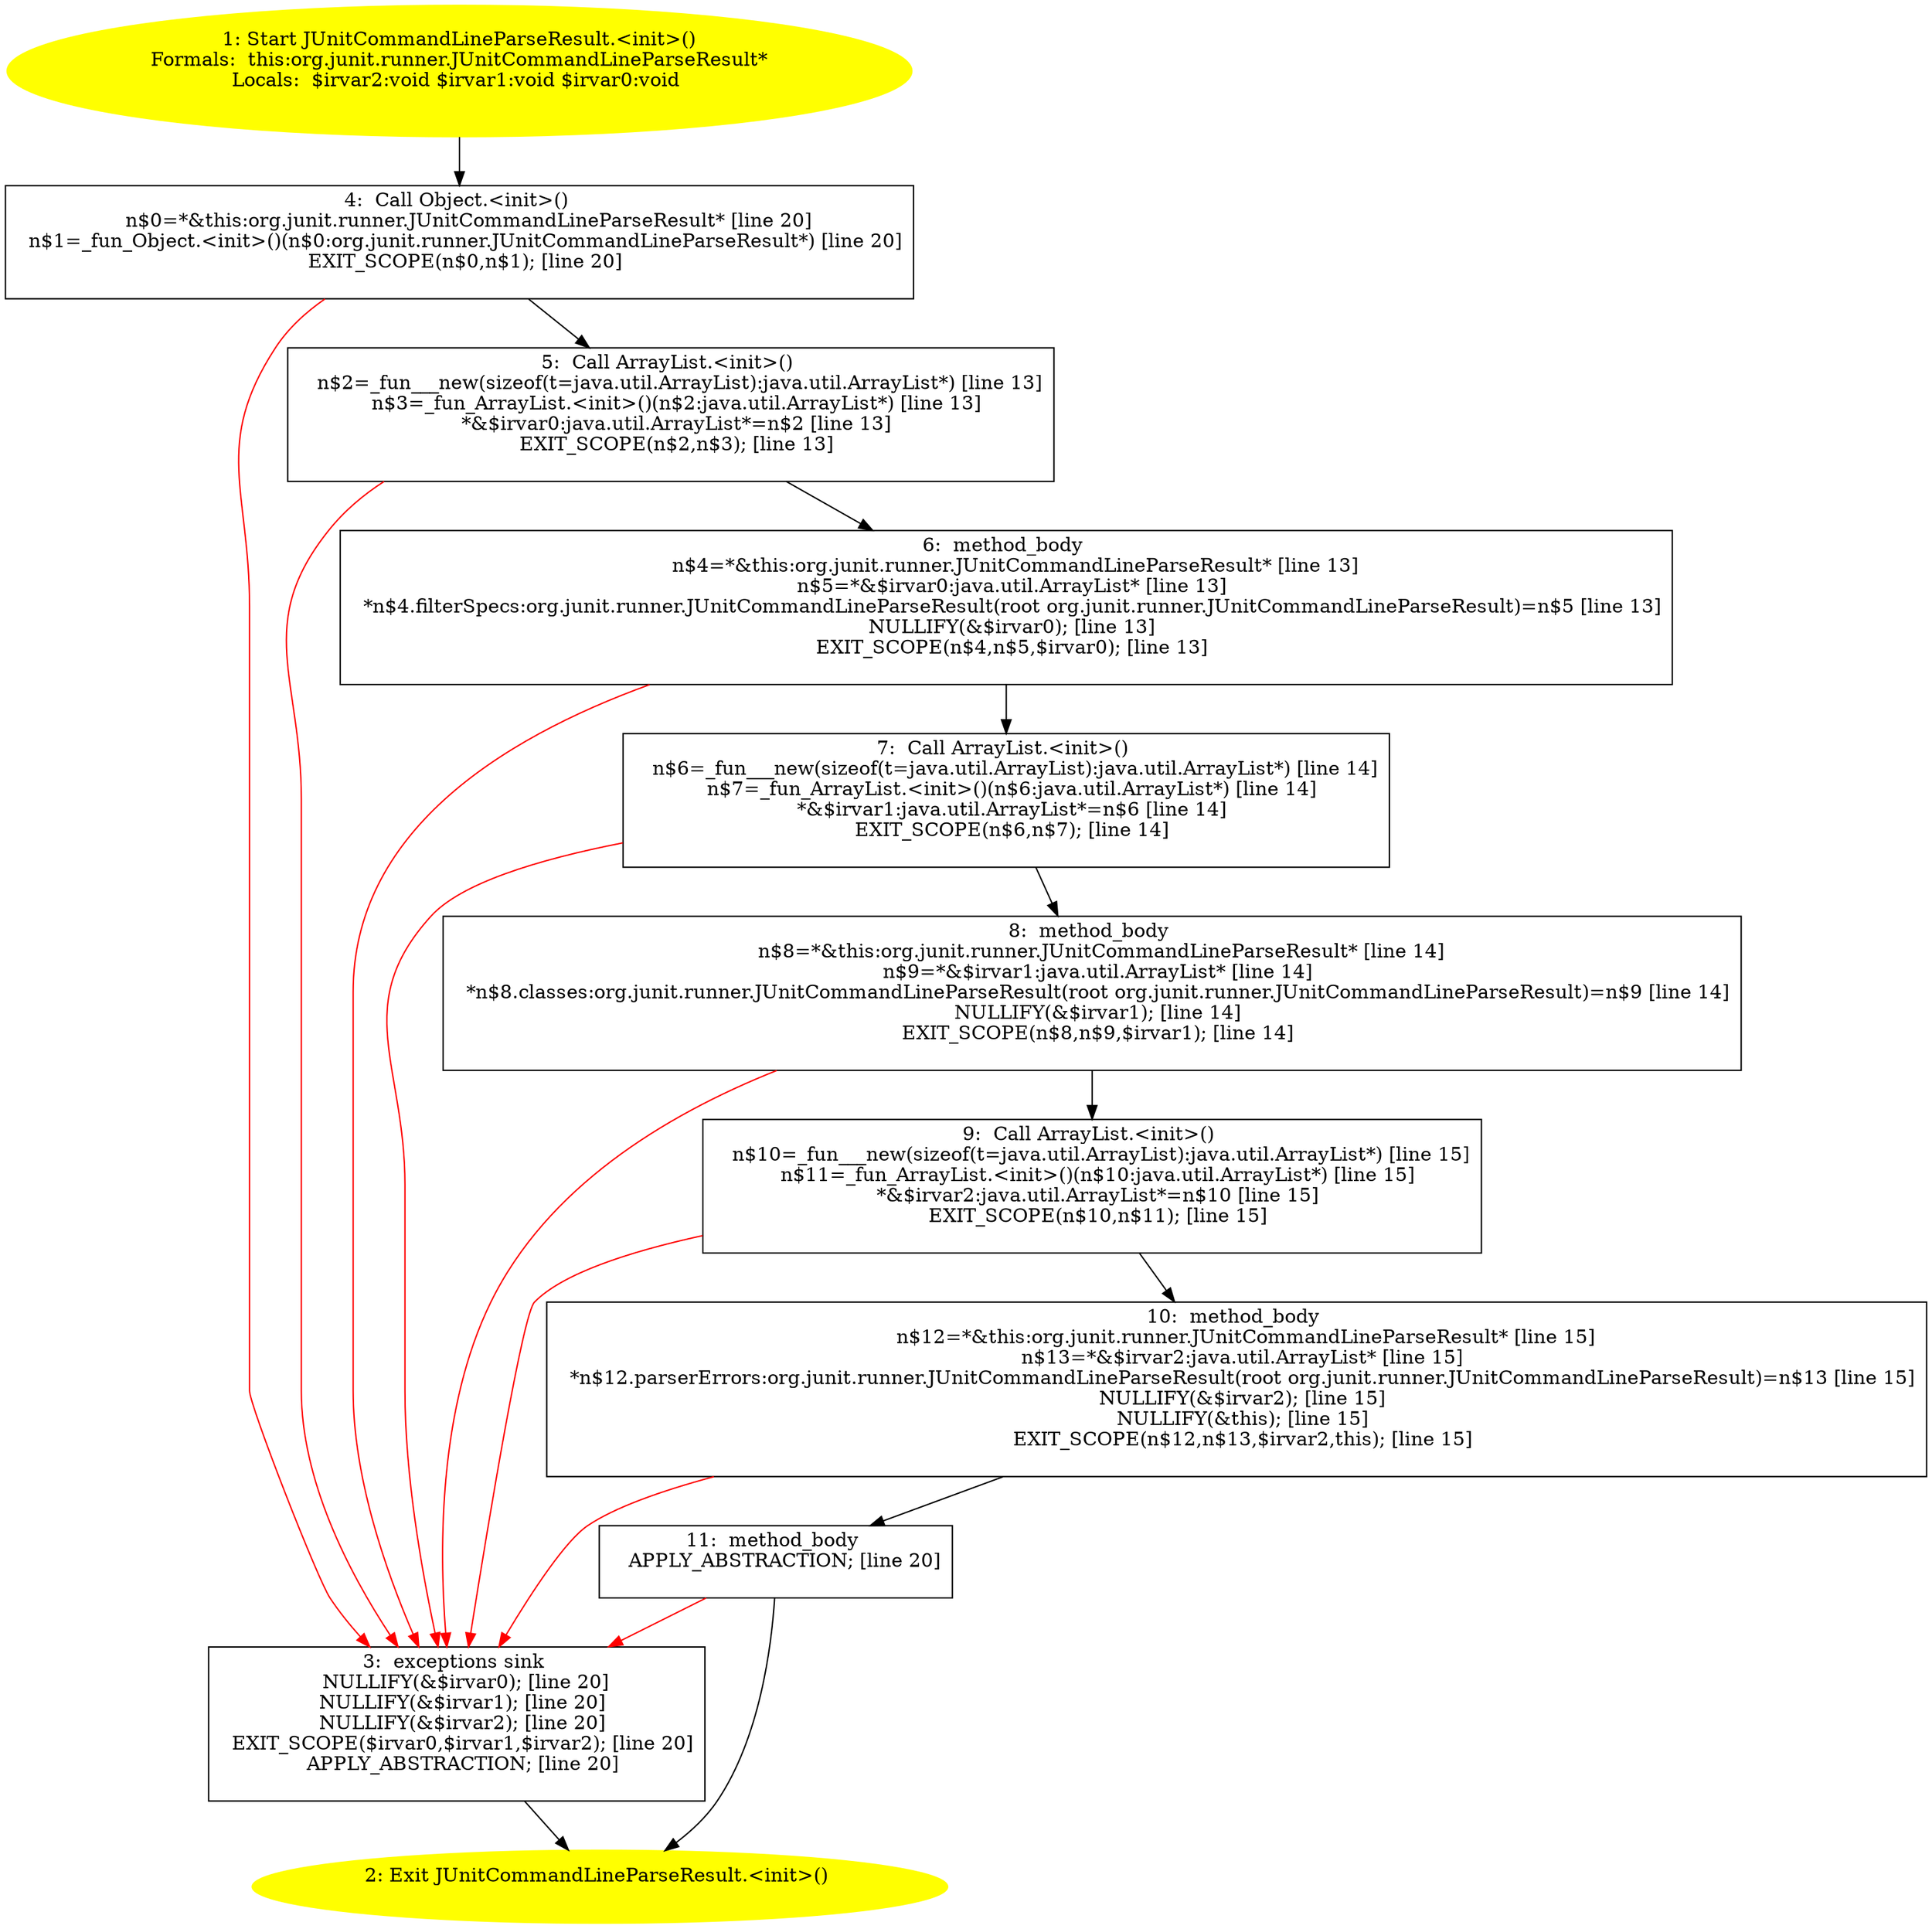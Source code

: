 /* @generated */
digraph cfg {
"org.junit.runner.JUnitCommandLineParseResult.<init>().cae02c79d9066c0a609186743d13ecdc_1" [label="1: Start JUnitCommandLineParseResult.<init>()\nFormals:  this:org.junit.runner.JUnitCommandLineParseResult*\nLocals:  $irvar2:void $irvar1:void $irvar0:void \n  " color=yellow style=filled]
	

	 "org.junit.runner.JUnitCommandLineParseResult.<init>().cae02c79d9066c0a609186743d13ecdc_1" -> "org.junit.runner.JUnitCommandLineParseResult.<init>().cae02c79d9066c0a609186743d13ecdc_4" ;
"org.junit.runner.JUnitCommandLineParseResult.<init>().cae02c79d9066c0a609186743d13ecdc_2" [label="2: Exit JUnitCommandLineParseResult.<init>() \n  " color=yellow style=filled]
	

"org.junit.runner.JUnitCommandLineParseResult.<init>().cae02c79d9066c0a609186743d13ecdc_3" [label="3:  exceptions sink \n   NULLIFY(&$irvar0); [line 20]\n  NULLIFY(&$irvar1); [line 20]\n  NULLIFY(&$irvar2); [line 20]\n  EXIT_SCOPE($irvar0,$irvar1,$irvar2); [line 20]\n  APPLY_ABSTRACTION; [line 20]\n " shape="box"]
	

	 "org.junit.runner.JUnitCommandLineParseResult.<init>().cae02c79d9066c0a609186743d13ecdc_3" -> "org.junit.runner.JUnitCommandLineParseResult.<init>().cae02c79d9066c0a609186743d13ecdc_2" ;
"org.junit.runner.JUnitCommandLineParseResult.<init>().cae02c79d9066c0a609186743d13ecdc_4" [label="4:  Call Object.<init>() \n   n$0=*&this:org.junit.runner.JUnitCommandLineParseResult* [line 20]\n  n$1=_fun_Object.<init>()(n$0:org.junit.runner.JUnitCommandLineParseResult*) [line 20]\n  EXIT_SCOPE(n$0,n$1); [line 20]\n " shape="box"]
	

	 "org.junit.runner.JUnitCommandLineParseResult.<init>().cae02c79d9066c0a609186743d13ecdc_4" -> "org.junit.runner.JUnitCommandLineParseResult.<init>().cae02c79d9066c0a609186743d13ecdc_5" ;
	 "org.junit.runner.JUnitCommandLineParseResult.<init>().cae02c79d9066c0a609186743d13ecdc_4" -> "org.junit.runner.JUnitCommandLineParseResult.<init>().cae02c79d9066c0a609186743d13ecdc_3" [color="red" ];
"org.junit.runner.JUnitCommandLineParseResult.<init>().cae02c79d9066c0a609186743d13ecdc_5" [label="5:  Call ArrayList.<init>() \n   n$2=_fun___new(sizeof(t=java.util.ArrayList):java.util.ArrayList*) [line 13]\n  n$3=_fun_ArrayList.<init>()(n$2:java.util.ArrayList*) [line 13]\n  *&$irvar0:java.util.ArrayList*=n$2 [line 13]\n  EXIT_SCOPE(n$2,n$3); [line 13]\n " shape="box"]
	

	 "org.junit.runner.JUnitCommandLineParseResult.<init>().cae02c79d9066c0a609186743d13ecdc_5" -> "org.junit.runner.JUnitCommandLineParseResult.<init>().cae02c79d9066c0a609186743d13ecdc_6" ;
	 "org.junit.runner.JUnitCommandLineParseResult.<init>().cae02c79d9066c0a609186743d13ecdc_5" -> "org.junit.runner.JUnitCommandLineParseResult.<init>().cae02c79d9066c0a609186743d13ecdc_3" [color="red" ];
"org.junit.runner.JUnitCommandLineParseResult.<init>().cae02c79d9066c0a609186743d13ecdc_6" [label="6:  method_body \n   n$4=*&this:org.junit.runner.JUnitCommandLineParseResult* [line 13]\n  n$5=*&$irvar0:java.util.ArrayList* [line 13]\n  *n$4.filterSpecs:org.junit.runner.JUnitCommandLineParseResult(root org.junit.runner.JUnitCommandLineParseResult)=n$5 [line 13]\n  NULLIFY(&$irvar0); [line 13]\n  EXIT_SCOPE(n$4,n$5,$irvar0); [line 13]\n " shape="box"]
	

	 "org.junit.runner.JUnitCommandLineParseResult.<init>().cae02c79d9066c0a609186743d13ecdc_6" -> "org.junit.runner.JUnitCommandLineParseResult.<init>().cae02c79d9066c0a609186743d13ecdc_7" ;
	 "org.junit.runner.JUnitCommandLineParseResult.<init>().cae02c79d9066c0a609186743d13ecdc_6" -> "org.junit.runner.JUnitCommandLineParseResult.<init>().cae02c79d9066c0a609186743d13ecdc_3" [color="red" ];
"org.junit.runner.JUnitCommandLineParseResult.<init>().cae02c79d9066c0a609186743d13ecdc_7" [label="7:  Call ArrayList.<init>() \n   n$6=_fun___new(sizeof(t=java.util.ArrayList):java.util.ArrayList*) [line 14]\n  n$7=_fun_ArrayList.<init>()(n$6:java.util.ArrayList*) [line 14]\n  *&$irvar1:java.util.ArrayList*=n$6 [line 14]\n  EXIT_SCOPE(n$6,n$7); [line 14]\n " shape="box"]
	

	 "org.junit.runner.JUnitCommandLineParseResult.<init>().cae02c79d9066c0a609186743d13ecdc_7" -> "org.junit.runner.JUnitCommandLineParseResult.<init>().cae02c79d9066c0a609186743d13ecdc_8" ;
	 "org.junit.runner.JUnitCommandLineParseResult.<init>().cae02c79d9066c0a609186743d13ecdc_7" -> "org.junit.runner.JUnitCommandLineParseResult.<init>().cae02c79d9066c0a609186743d13ecdc_3" [color="red" ];
"org.junit.runner.JUnitCommandLineParseResult.<init>().cae02c79d9066c0a609186743d13ecdc_8" [label="8:  method_body \n   n$8=*&this:org.junit.runner.JUnitCommandLineParseResult* [line 14]\n  n$9=*&$irvar1:java.util.ArrayList* [line 14]\n  *n$8.classes:org.junit.runner.JUnitCommandLineParseResult(root org.junit.runner.JUnitCommandLineParseResult)=n$9 [line 14]\n  NULLIFY(&$irvar1); [line 14]\n  EXIT_SCOPE(n$8,n$9,$irvar1); [line 14]\n " shape="box"]
	

	 "org.junit.runner.JUnitCommandLineParseResult.<init>().cae02c79d9066c0a609186743d13ecdc_8" -> "org.junit.runner.JUnitCommandLineParseResult.<init>().cae02c79d9066c0a609186743d13ecdc_9" ;
	 "org.junit.runner.JUnitCommandLineParseResult.<init>().cae02c79d9066c0a609186743d13ecdc_8" -> "org.junit.runner.JUnitCommandLineParseResult.<init>().cae02c79d9066c0a609186743d13ecdc_3" [color="red" ];
"org.junit.runner.JUnitCommandLineParseResult.<init>().cae02c79d9066c0a609186743d13ecdc_9" [label="9:  Call ArrayList.<init>() \n   n$10=_fun___new(sizeof(t=java.util.ArrayList):java.util.ArrayList*) [line 15]\n  n$11=_fun_ArrayList.<init>()(n$10:java.util.ArrayList*) [line 15]\n  *&$irvar2:java.util.ArrayList*=n$10 [line 15]\n  EXIT_SCOPE(n$10,n$11); [line 15]\n " shape="box"]
	

	 "org.junit.runner.JUnitCommandLineParseResult.<init>().cae02c79d9066c0a609186743d13ecdc_9" -> "org.junit.runner.JUnitCommandLineParseResult.<init>().cae02c79d9066c0a609186743d13ecdc_10" ;
	 "org.junit.runner.JUnitCommandLineParseResult.<init>().cae02c79d9066c0a609186743d13ecdc_9" -> "org.junit.runner.JUnitCommandLineParseResult.<init>().cae02c79d9066c0a609186743d13ecdc_3" [color="red" ];
"org.junit.runner.JUnitCommandLineParseResult.<init>().cae02c79d9066c0a609186743d13ecdc_10" [label="10:  method_body \n   n$12=*&this:org.junit.runner.JUnitCommandLineParseResult* [line 15]\n  n$13=*&$irvar2:java.util.ArrayList* [line 15]\n  *n$12.parserErrors:org.junit.runner.JUnitCommandLineParseResult(root org.junit.runner.JUnitCommandLineParseResult)=n$13 [line 15]\n  NULLIFY(&$irvar2); [line 15]\n  NULLIFY(&this); [line 15]\n  EXIT_SCOPE(n$12,n$13,$irvar2,this); [line 15]\n " shape="box"]
	

	 "org.junit.runner.JUnitCommandLineParseResult.<init>().cae02c79d9066c0a609186743d13ecdc_10" -> "org.junit.runner.JUnitCommandLineParseResult.<init>().cae02c79d9066c0a609186743d13ecdc_11" ;
	 "org.junit.runner.JUnitCommandLineParseResult.<init>().cae02c79d9066c0a609186743d13ecdc_10" -> "org.junit.runner.JUnitCommandLineParseResult.<init>().cae02c79d9066c0a609186743d13ecdc_3" [color="red" ];
"org.junit.runner.JUnitCommandLineParseResult.<init>().cae02c79d9066c0a609186743d13ecdc_11" [label="11:  method_body \n   APPLY_ABSTRACTION; [line 20]\n " shape="box"]
	

	 "org.junit.runner.JUnitCommandLineParseResult.<init>().cae02c79d9066c0a609186743d13ecdc_11" -> "org.junit.runner.JUnitCommandLineParseResult.<init>().cae02c79d9066c0a609186743d13ecdc_2" ;
	 "org.junit.runner.JUnitCommandLineParseResult.<init>().cae02c79d9066c0a609186743d13ecdc_11" -> "org.junit.runner.JUnitCommandLineParseResult.<init>().cae02c79d9066c0a609186743d13ecdc_3" [color="red" ];
}
